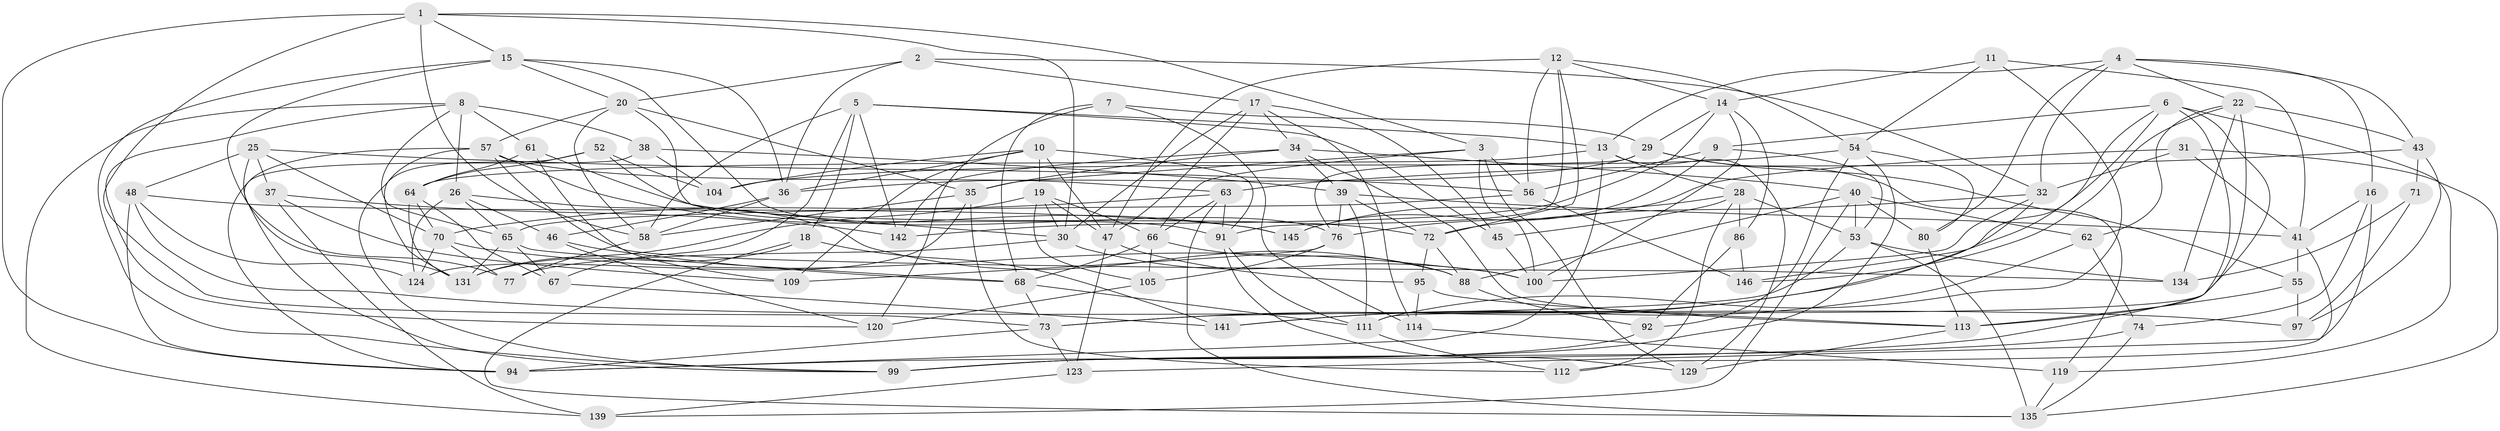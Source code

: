 // original degree distribution, {4: 1.0}
// Generated by graph-tools (version 1.1) at 2025/11/02/27/25 16:11:50]
// undirected, 93 vertices, 236 edges
graph export_dot {
graph [start="1"]
  node [color=gray90,style=filled];
  1 [super="+27"];
  2;
  3 [super="+59"];
  4 [super="+93"];
  5 [super="+44"];
  6 [super="+98"];
  7;
  8 [super="+33"];
  9;
  10 [super="+138"];
  11;
  12 [super="+21"];
  13 [super="+96"];
  14 [super="+23"];
  15 [super="+102"];
  16;
  17 [super="+50"];
  18;
  19 [super="+24"];
  20 [super="+101"];
  22 [super="+89"];
  25 [super="+42"];
  26 [super="+108"];
  28 [super="+60"];
  29 [super="+90"];
  30 [super="+130"];
  31;
  32 [super="+85"];
  34 [super="+106"];
  35 [super="+115"];
  36 [super="+81"];
  37;
  38;
  39 [super="+51"];
  40 [super="+87"];
  41 [super="+136"];
  43 [super="+125"];
  45;
  46;
  47 [super="+79"];
  48 [super="+49"];
  52;
  53 [super="+110"];
  54 [super="+75"];
  55;
  56 [super="+69"];
  57 [super="+144"];
  58 [super="+116"];
  61;
  62;
  63 [super="+103"];
  64 [super="+78"];
  65 [super="+83"];
  66 [super="+122"];
  67;
  68 [super="+126"];
  70 [super="+84"];
  71;
  72 [super="+140"];
  73 [super="+127"];
  74;
  76 [super="+82"];
  77;
  80;
  86;
  88 [super="+133"];
  91 [super="+121"];
  92;
  94 [super="+107"];
  95;
  97;
  99 [super="+132"];
  100 [super="+128"];
  104;
  105;
  109;
  111 [super="+118"];
  112;
  113 [super="+117"];
  114;
  119;
  120;
  123;
  124;
  129;
  131 [super="+143"];
  134;
  135 [super="+137"];
  139;
  141;
  142;
  145;
  146;
  1 -- 3;
  1 -- 58;
  1 -- 73;
  1 -- 30;
  1 -- 94;
  1 -- 15;
  2 -- 36;
  2 -- 17;
  2 -- 20;
  2 -- 32;
  3 -- 66;
  3 -- 100;
  3 -- 35;
  3 -- 129;
  3 -- 56;
  4 -- 22;
  4 -- 32;
  4 -- 43;
  4 -- 16;
  4 -- 80;
  4 -- 13;
  5 -- 142;
  5 -- 18;
  5 -- 45;
  5 -- 67;
  5 -- 13;
  5 -- 58;
  6 -- 146;
  6 -- 9;
  6 -- 73;
  6 -- 119;
  6 -- 113;
  6 -- 94;
  7 -- 68;
  7 -- 114;
  7 -- 120;
  7 -- 29;
  8 -- 61;
  8 -- 120;
  8 -- 38;
  8 -- 65;
  8 -- 26;
  8 -- 139;
  9 -- 145;
  9 -- 53;
  9 -- 56;
  10 -- 109;
  10 -- 91;
  10 -- 19;
  10 -- 104;
  10 -- 47;
  10 -- 36;
  11 -- 54;
  11 -- 41;
  11 -- 14;
  11 -- 111;
  12 -- 14;
  12 -- 72;
  12 -- 54;
  12 -- 91;
  12 -- 47;
  12 -- 56;
  13 -- 129;
  13 -- 28;
  13 -- 64;
  13 -- 94;
  14 -- 86;
  14 -- 142;
  14 -- 100;
  14 -- 29;
  15 -- 76;
  15 -- 99;
  15 -- 20;
  15 -- 36;
  15 -- 77;
  16 -- 74;
  16 -- 123;
  16 -- 41;
  17 -- 114;
  17 -- 34;
  17 -- 45;
  17 -- 30;
  17 -- 47;
  18 -- 141;
  18 -- 131;
  18 -- 135;
  19 -- 105;
  19 -- 66;
  19 -- 131;
  19 -- 30;
  19 -- 47;
  20 -- 58;
  20 -- 35;
  20 -- 57;
  20 -- 30;
  22 -- 111;
  22 -- 146;
  22 -- 134;
  22 -- 43;
  22 -- 62;
  25 -- 70;
  25 -- 56;
  25 -- 48 [weight=2];
  25 -- 37;
  25 -- 131;
  26 -- 124;
  26 -- 88 [weight=2];
  26 -- 65;
  26 -- 46;
  28 -- 45;
  28 -- 145;
  28 -- 86;
  28 -- 112;
  28 -- 53;
  29 -- 119;
  29 -- 36;
  29 -- 55;
  29 -- 76;
  30 -- 77;
  30 -- 100;
  31 -- 76;
  31 -- 32;
  31 -- 41;
  31 -- 135;
  32 -- 100;
  32 -- 72;
  32 -- 141;
  34 -- 142;
  34 -- 113;
  34 -- 35;
  34 -- 40;
  34 -- 39;
  35 -- 58;
  35 -- 112;
  35 -- 124;
  36 -- 46;
  36 -- 58;
  37 -- 142;
  37 -- 139;
  37 -- 109;
  38 -- 39;
  38 -- 104;
  38 -- 94;
  39 -- 72;
  39 -- 76;
  39 -- 41;
  39 -- 111;
  40 -- 80;
  40 -- 139;
  40 -- 88;
  40 -- 62;
  40 -- 53;
  41 -- 112;
  41 -- 55;
  43 -- 63;
  43 -- 71 [weight=2];
  43 -- 97;
  45 -- 100;
  46 -- 120;
  46 -- 68;
  47 -- 95;
  47 -- 123;
  48 -- 145;
  48 -- 124;
  48 -- 97;
  48 -- 94;
  52 -- 104;
  52 -- 99;
  52 -- 64;
  52 -- 91;
  53 -- 134;
  53 -- 73;
  53 -- 135;
  54 -- 104;
  54 -- 92;
  54 -- 80;
  54 -- 99;
  55 -- 97;
  55 -- 113;
  56 -- 146;
  56 -- 65;
  57 -- 145;
  57 -- 131;
  57 -- 99;
  57 -- 134;
  57 -- 63;
  58 -- 77;
  61 -- 109;
  61 -- 72;
  61 -- 64;
  62 -- 74;
  62 -- 141;
  63 -- 91;
  63 -- 135;
  63 -- 66;
  63 -- 70;
  64 -- 131;
  64 -- 67;
  64 -- 70;
  65 -- 67;
  65 -- 68;
  65 -- 131;
  66 -- 105;
  66 -- 68;
  66 -- 88;
  67 -- 141;
  68 -- 111;
  68 -- 73;
  70 -- 124;
  70 -- 100;
  70 -- 77;
  71 -- 134;
  71 -- 97;
  72 -- 95;
  72 -- 88;
  73 -- 123;
  73 -- 94;
  74 -- 135;
  74 -- 99;
  76 -- 105;
  76 -- 109;
  80 -- 113;
  86 -- 146;
  86 -- 92;
  88 -- 92;
  91 -- 129;
  91 -- 111;
  92 -- 99;
  95 -- 113;
  95 -- 114;
  105 -- 120;
  111 -- 112;
  113 -- 129;
  114 -- 119;
  119 -- 135;
  123 -- 139;
}
